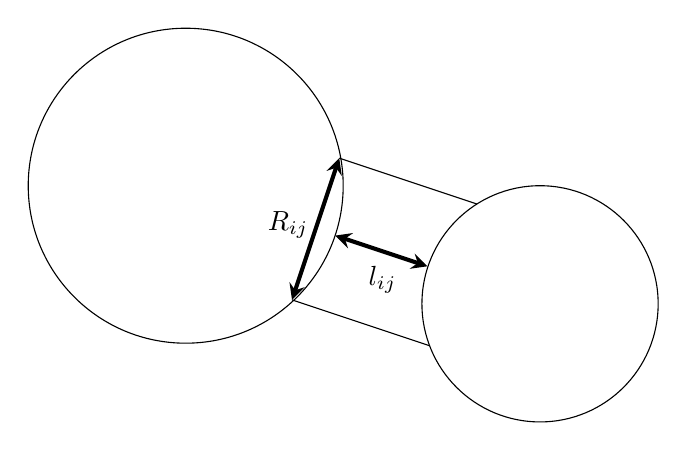 \begin{tikzpicture}

    \draw (0,0) circle(2);
    \draw (4.5,-1.5) circle(1.5);
    
    \draw [domain=1.95:3.7] plot(\x,-\x/3+1);
    \draw [line width = 1.5pt, >=stealth, <->] [domain=1.9:3.07] plot(\x,-\x/3);
    \draw [line width = 1.5pt, >=stealth, <->] [domain=1.35:1.95] plot(\x,3*\x-5.5);
    \draw [domain=1.35:3.1] plot(\x,-\x/3-1);
    
    \draw (1.3, -0.5) node {$R_{ij}$};
    \draw (2.5, -1.2) node {$l_{ij}$};

\end{tikzpicture}